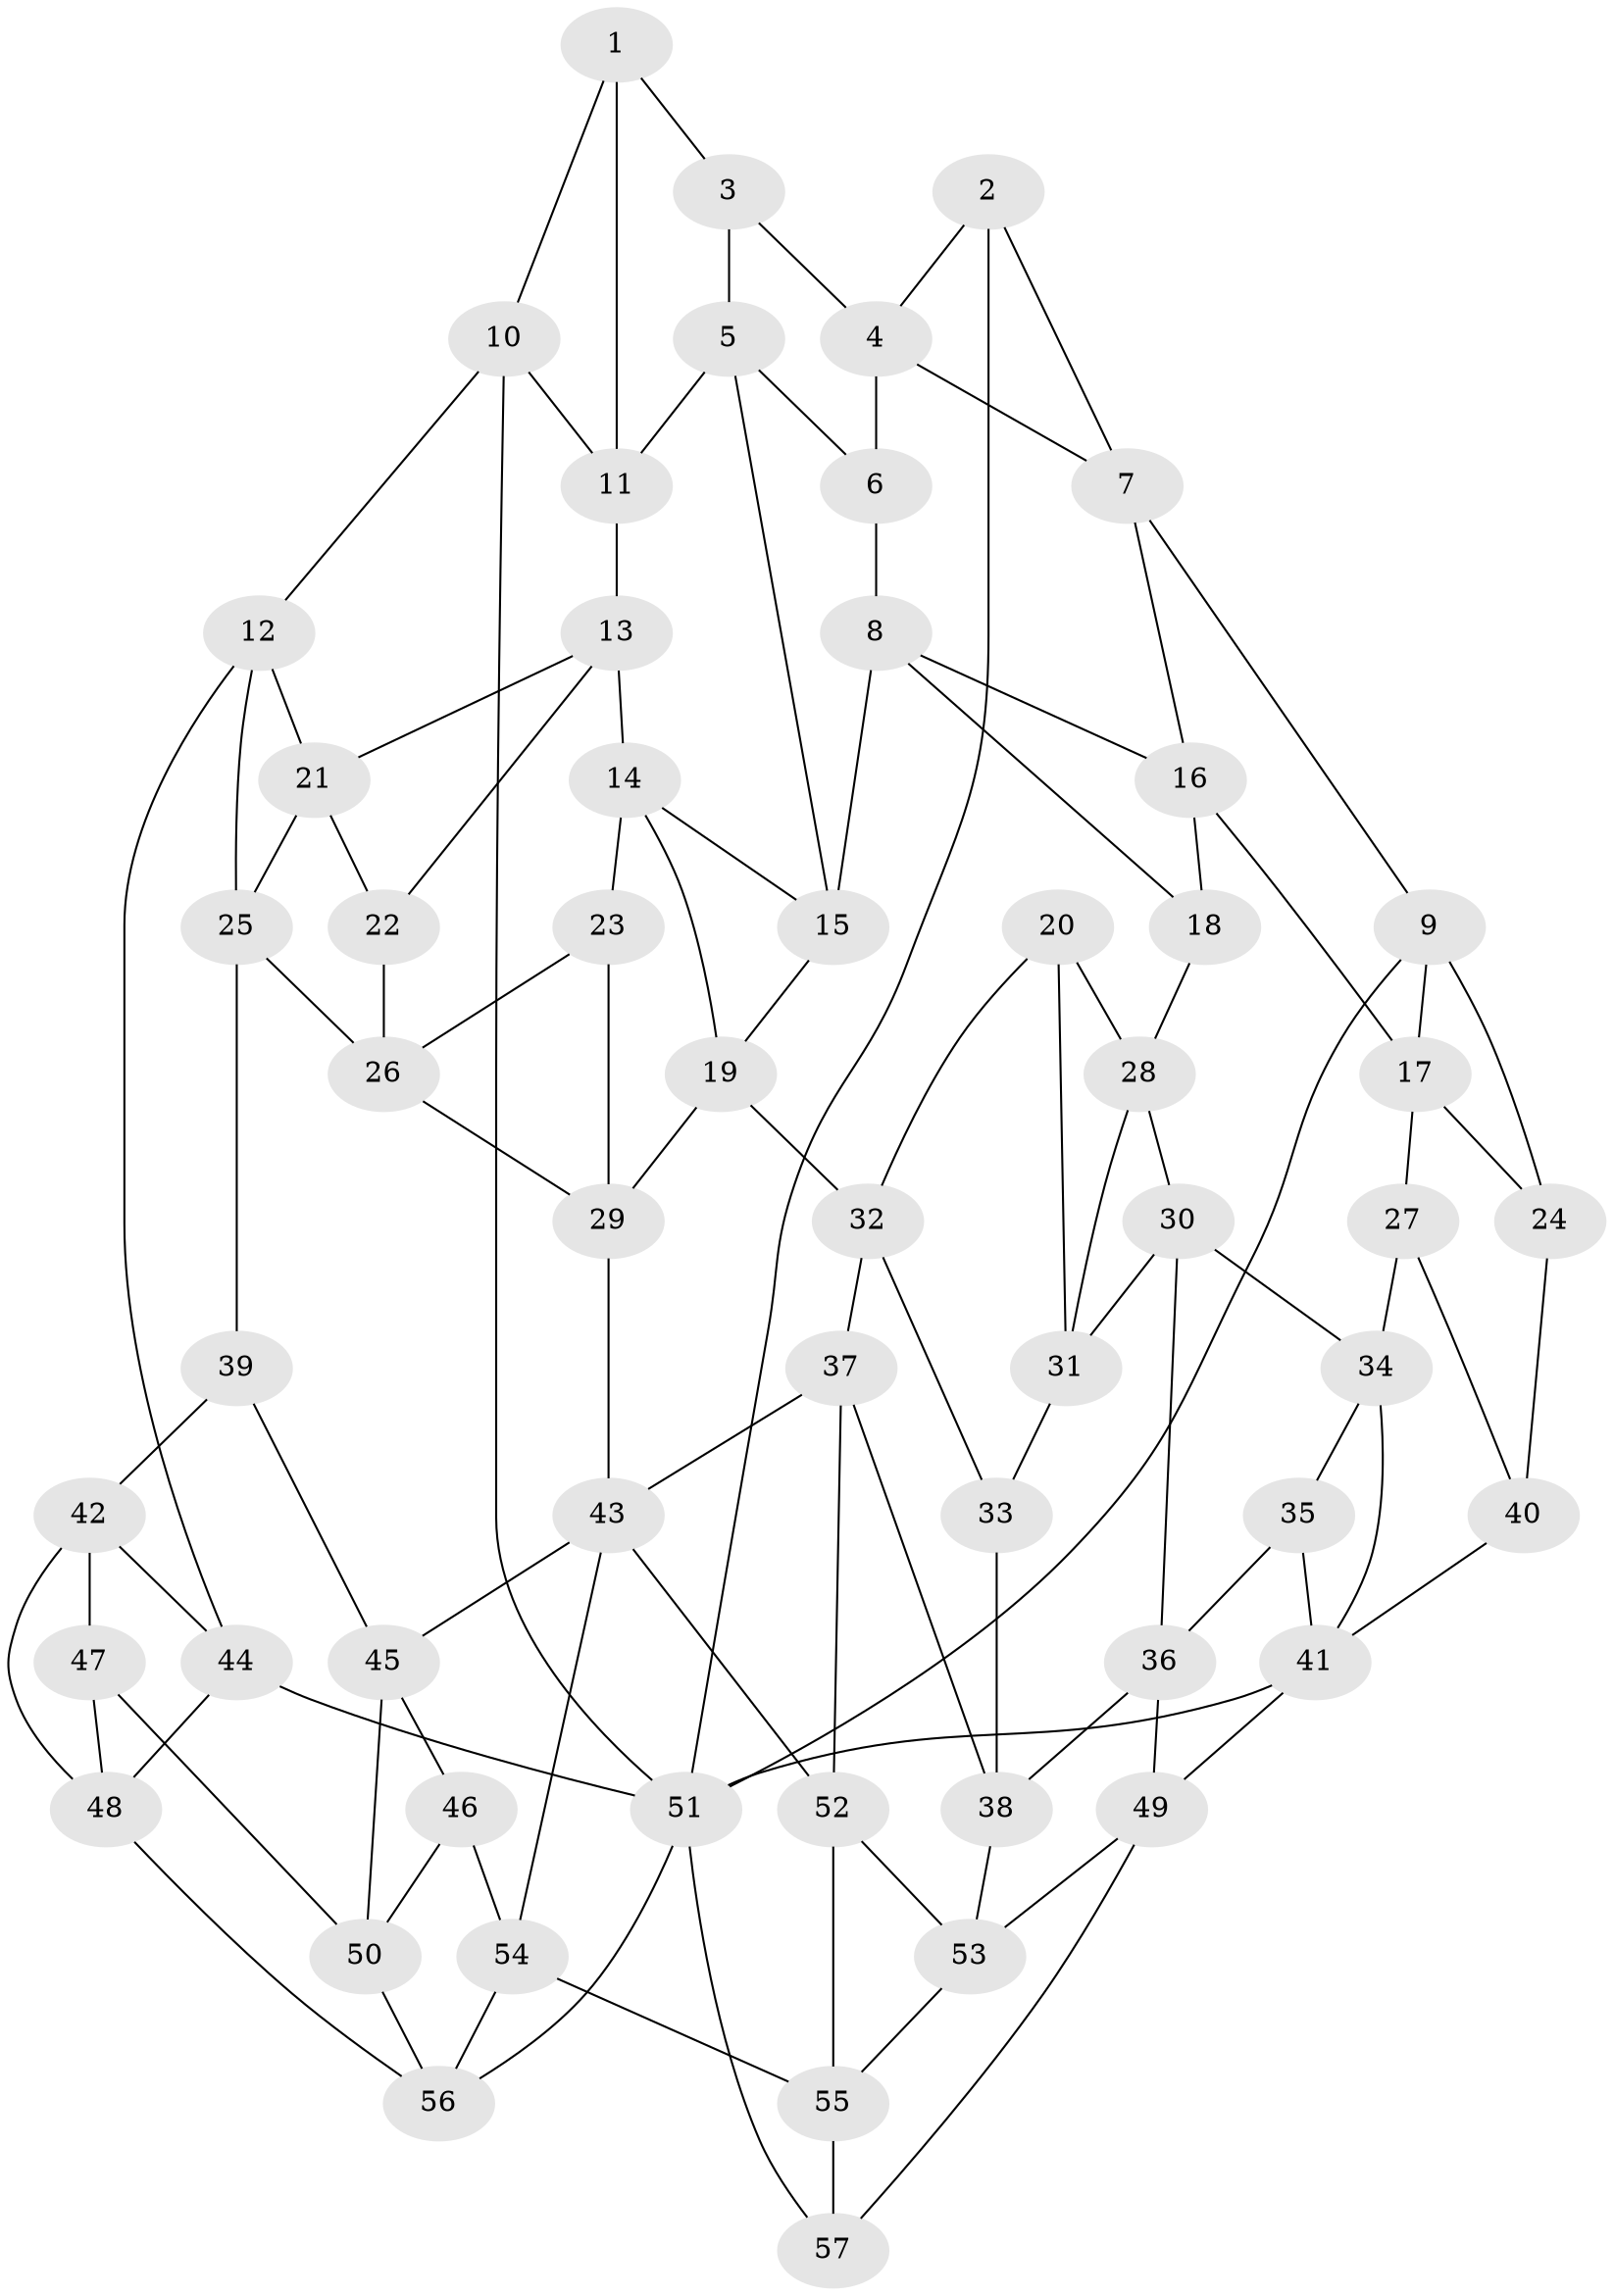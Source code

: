 // original degree distribution, {3: 0.017543859649122806, 5: 0.5964912280701754, 4: 0.20175438596491227, 6: 0.18421052631578946}
// Generated by graph-tools (version 1.1) at 2025/51/03/09/25 03:51:06]
// undirected, 57 vertices, 108 edges
graph export_dot {
graph [start="1"]
  node [color=gray90,style=filled];
  1;
  2;
  3;
  4;
  5;
  6;
  7;
  8;
  9;
  10;
  11;
  12;
  13;
  14;
  15;
  16;
  17;
  18;
  19;
  20;
  21;
  22;
  23;
  24;
  25;
  26;
  27;
  28;
  29;
  30;
  31;
  32;
  33;
  34;
  35;
  36;
  37;
  38;
  39;
  40;
  41;
  42;
  43;
  44;
  45;
  46;
  47;
  48;
  49;
  50;
  51;
  52;
  53;
  54;
  55;
  56;
  57;
  1 -- 3 [weight=1.0];
  1 -- 10 [weight=1.0];
  1 -- 11 [weight=1.0];
  2 -- 4 [weight=1.0];
  2 -- 7 [weight=1.0];
  2 -- 51 [weight=1.0];
  3 -- 4 [weight=1.0];
  3 -- 5 [weight=1.0];
  4 -- 6 [weight=1.0];
  4 -- 7 [weight=1.0];
  5 -- 6 [weight=1.0];
  5 -- 11 [weight=1.0];
  5 -- 15 [weight=1.0];
  6 -- 8 [weight=1.0];
  7 -- 9 [weight=1.0];
  7 -- 16 [weight=1.0];
  8 -- 15 [weight=1.0];
  8 -- 16 [weight=1.0];
  8 -- 18 [weight=1.0];
  9 -- 17 [weight=1.0];
  9 -- 24 [weight=1.0];
  9 -- 51 [weight=1.0];
  10 -- 11 [weight=1.0];
  10 -- 12 [weight=1.0];
  10 -- 51 [weight=1.0];
  11 -- 13 [weight=1.0];
  12 -- 21 [weight=1.0];
  12 -- 25 [weight=1.0];
  12 -- 44 [weight=1.0];
  13 -- 14 [weight=1.0];
  13 -- 21 [weight=1.0];
  13 -- 22 [weight=1.0];
  14 -- 15 [weight=1.0];
  14 -- 19 [weight=1.0];
  14 -- 23 [weight=1.0];
  15 -- 19 [weight=1.0];
  16 -- 17 [weight=1.0];
  16 -- 18 [weight=1.0];
  17 -- 24 [weight=1.0];
  17 -- 27 [weight=1.0];
  18 -- 28 [weight=1.0];
  19 -- 29 [weight=1.0];
  19 -- 32 [weight=1.0];
  20 -- 28 [weight=1.0];
  20 -- 31 [weight=1.0];
  20 -- 32 [weight=1.0];
  21 -- 22 [weight=1.0];
  21 -- 25 [weight=1.0];
  22 -- 26 [weight=1.0];
  23 -- 26 [weight=1.0];
  23 -- 29 [weight=1.0];
  24 -- 40 [weight=1.0];
  25 -- 26 [weight=1.0];
  25 -- 39 [weight=1.0];
  26 -- 29 [weight=1.0];
  27 -- 34 [weight=1.0];
  27 -- 40 [weight=1.0];
  28 -- 30 [weight=1.0];
  28 -- 31 [weight=1.0];
  29 -- 43 [weight=1.0];
  30 -- 31 [weight=1.0];
  30 -- 34 [weight=1.0];
  30 -- 36 [weight=1.0];
  31 -- 33 [weight=1.0];
  32 -- 33 [weight=1.0];
  32 -- 37 [weight=1.0];
  33 -- 38 [weight=1.0];
  34 -- 35 [weight=1.0];
  34 -- 41 [weight=1.0];
  35 -- 36 [weight=1.0];
  35 -- 41 [weight=1.0];
  36 -- 38 [weight=1.0];
  36 -- 49 [weight=1.0];
  37 -- 38 [weight=1.0];
  37 -- 43 [weight=1.0];
  37 -- 52 [weight=1.0];
  38 -- 53 [weight=1.0];
  39 -- 42 [weight=2.0];
  39 -- 45 [weight=1.0];
  40 -- 41 [weight=2.0];
  41 -- 49 [weight=1.0];
  41 -- 51 [weight=1.0];
  42 -- 44 [weight=2.0];
  42 -- 47 [weight=1.0];
  42 -- 48 [weight=1.0];
  43 -- 45 [weight=1.0];
  43 -- 52 [weight=1.0];
  43 -- 54 [weight=1.0];
  44 -- 48 [weight=1.0];
  44 -- 51 [weight=2.0];
  45 -- 46 [weight=1.0];
  45 -- 50 [weight=1.0];
  46 -- 50 [weight=1.0];
  46 -- 54 [weight=1.0];
  47 -- 48 [weight=1.0];
  47 -- 50 [weight=1.0];
  48 -- 56 [weight=1.0];
  49 -- 53 [weight=1.0];
  49 -- 57 [weight=1.0];
  50 -- 56 [weight=1.0];
  51 -- 56 [weight=1.0];
  51 -- 57 [weight=1.0];
  52 -- 53 [weight=1.0];
  52 -- 55 [weight=1.0];
  53 -- 55 [weight=1.0];
  54 -- 55 [weight=1.0];
  54 -- 56 [weight=1.0];
  55 -- 57 [weight=1.0];
}
